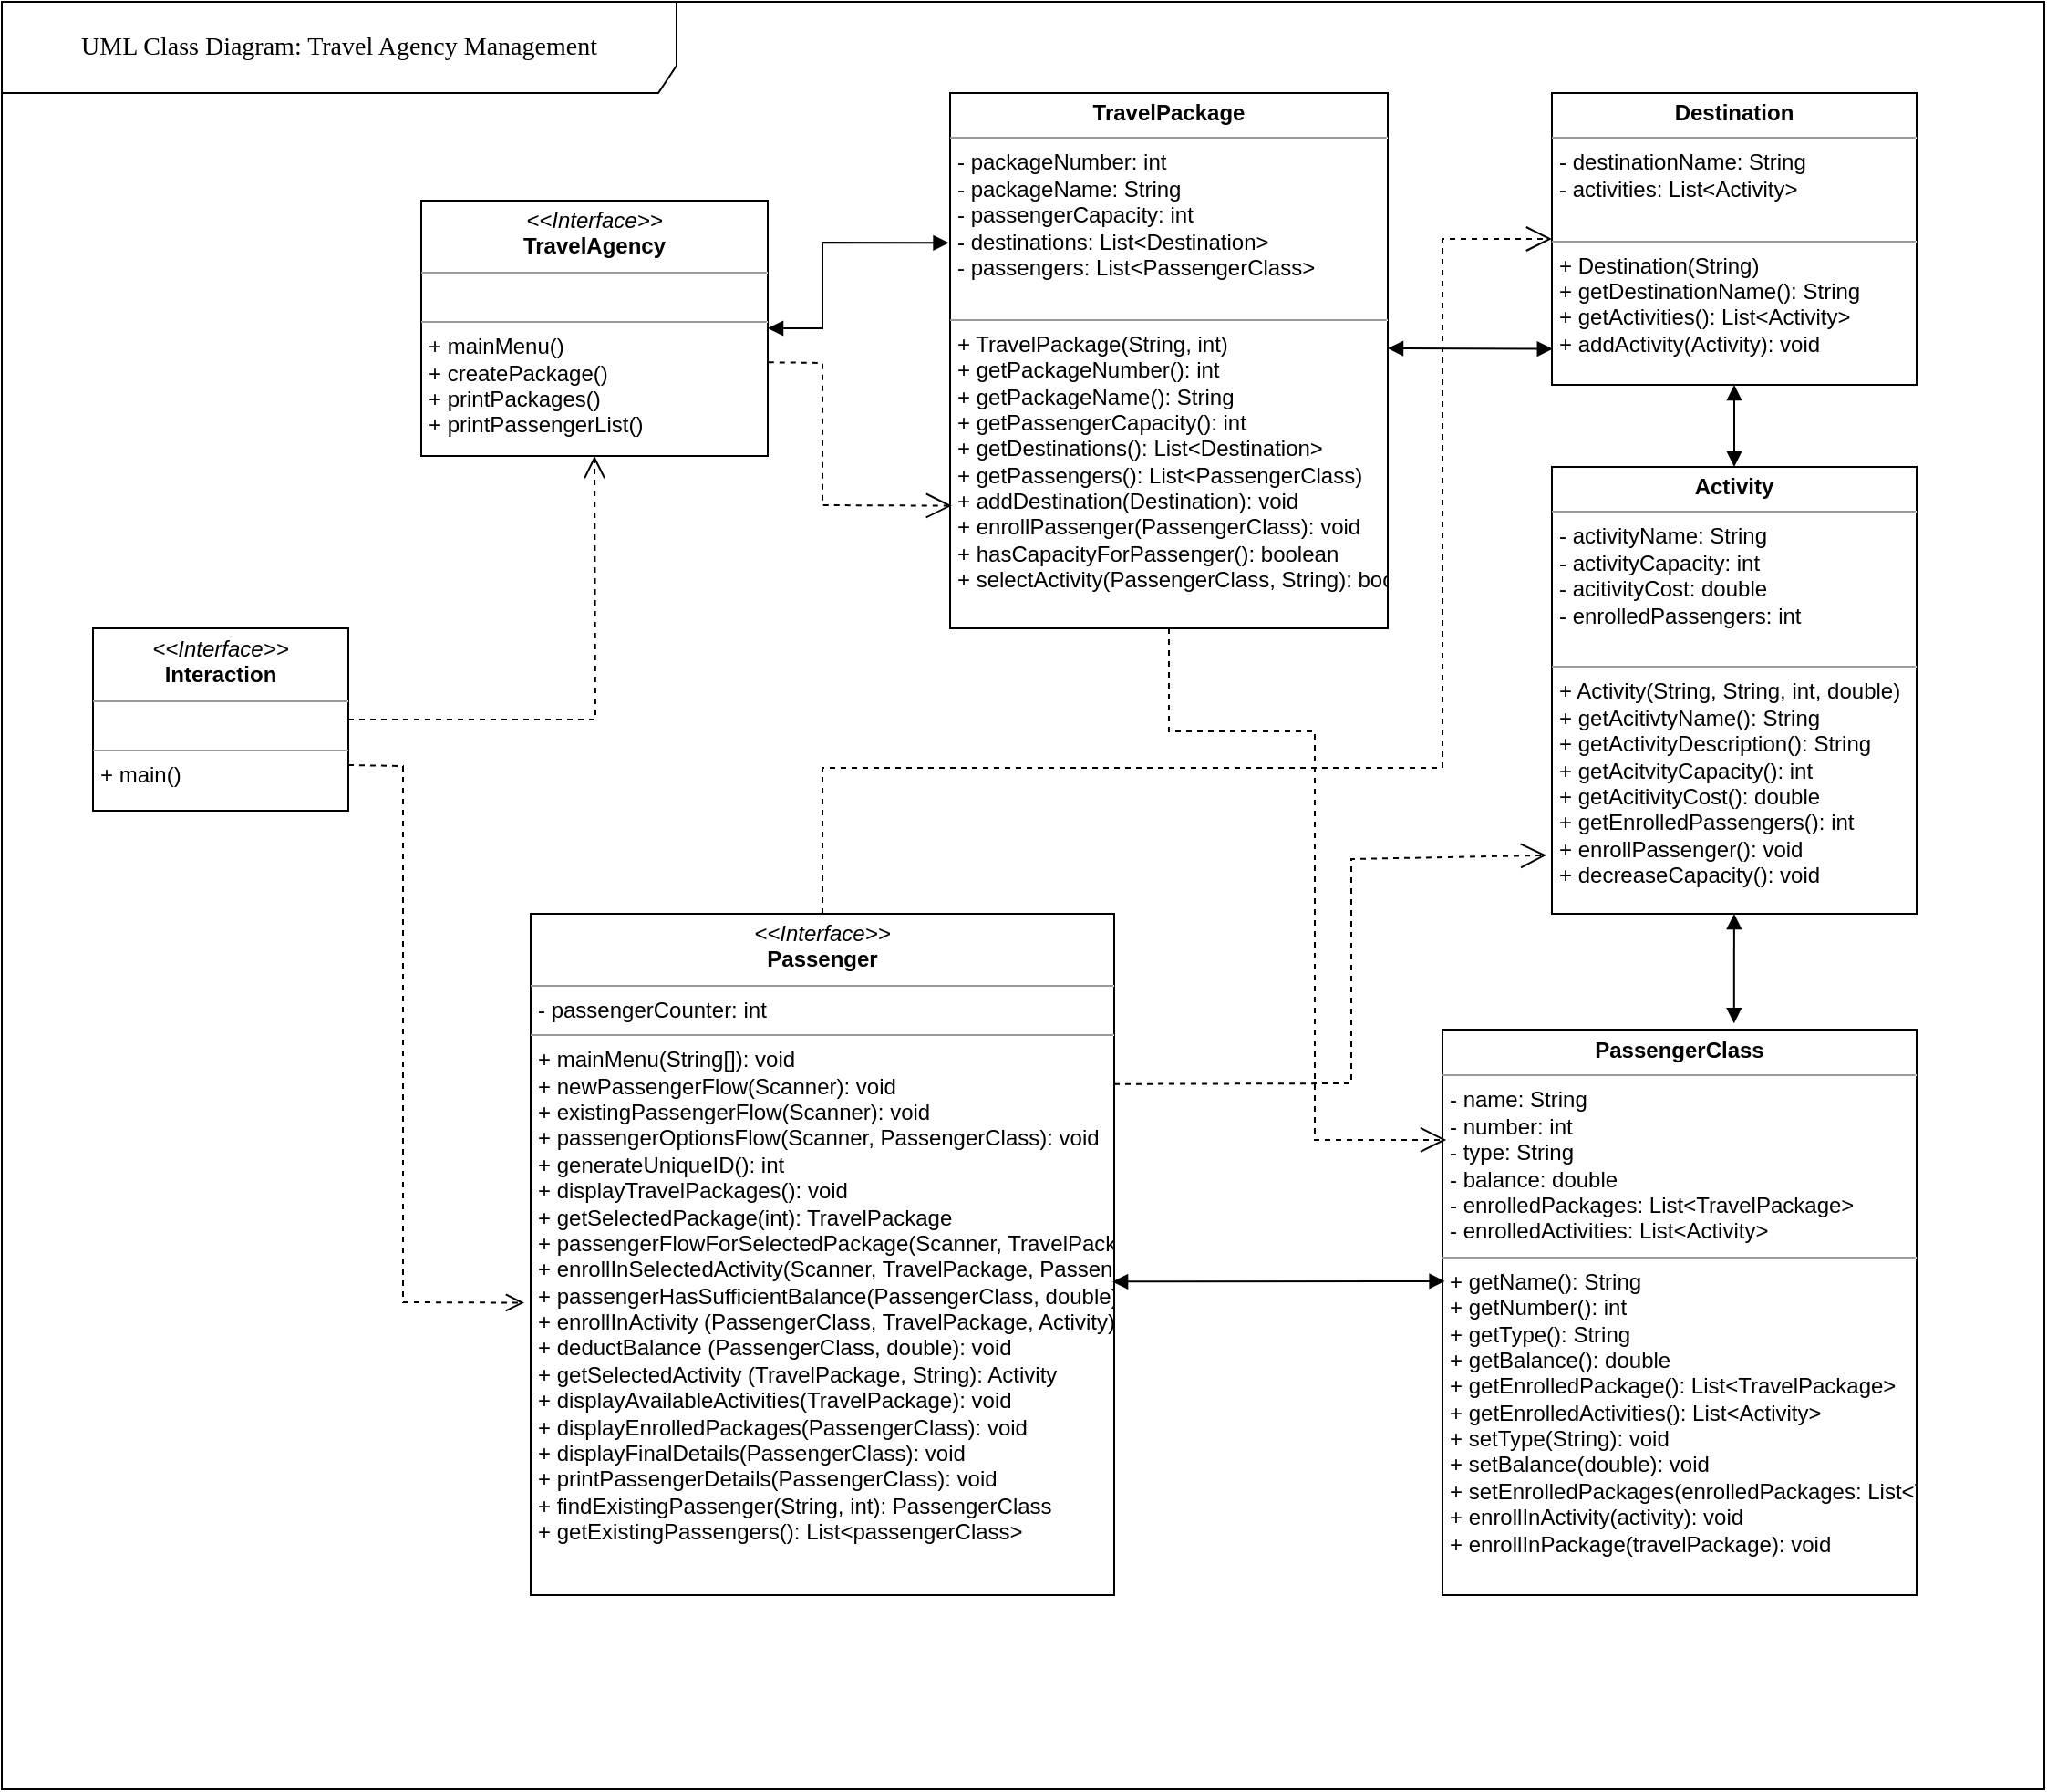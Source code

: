 <mxfile version="23.1.2" type="device">
  <diagram name="Page-1" id="c4acf3e9-155e-7222-9cf6-157b1a14988f">
    <mxGraphModel dx="1290" dy="542" grid="1" gridSize="10" guides="1" tooltips="1" connect="1" arrows="1" fold="1" page="1" pageScale="1" pageWidth="850" pageHeight="1100" background="none" math="0" shadow="0">
      <root>
        <mxCell id="0" />
        <mxCell id="1" parent="0" />
        <mxCell id="17acba5748e5396b-1" value="&lt;font style=&quot;font-size: 14px;&quot;&gt;UML Class Diagram: Travel Agency Management&lt;/font&gt;" style="shape=umlFrame;whiteSpace=wrap;html=1;rounded=0;shadow=0;comic=0;labelBackgroundColor=none;strokeWidth=1;fontFamily=Verdana;fontSize=10;align=center;width=370;height=50;" parent="1" vertex="1">
          <mxGeometry x="150" y="20" width="1120" height="980" as="geometry" />
        </mxCell>
        <mxCell id="5d2195bd80daf111-40" style="edgeStyle=orthogonalEdgeStyle;rounded=0;html=1;dashed=1;labelBackgroundColor=none;startFill=0;endArrow=open;endFill=0;endSize=10;fontFamily=Verdana;fontSize=10;" parent="1" edge="1">
          <mxGeometry relative="1" as="geometry">
            <Array as="points" />
            <mxPoint x="730" y="814.0" as="sourcePoint" />
            <mxPoint x="730" y="838" as="targetPoint" />
          </mxGeometry>
        </mxCell>
        <mxCell id="5d2195bd80daf111-41" style="edgeStyle=orthogonalEdgeStyle;rounded=0;html=1;dashed=1;labelBackgroundColor=none;startFill=0;endArrow=open;endFill=0;endSize=10;fontFamily=Verdana;fontSize=10;" parent="1" edge="1">
          <mxGeometry relative="1" as="geometry">
            <Array as="points" />
            <mxPoint x="730" y="603" as="sourcePoint" />
            <mxPoint x="730" y="628" as="targetPoint" />
          </mxGeometry>
        </mxCell>
        <mxCell id="5d2195bd80daf111-10" value="&lt;p style=&quot;margin:0px;margin-top:4px;text-align:center;&quot;&gt;&lt;i&gt;&amp;lt;&amp;lt;Interface&amp;gt;&amp;gt;&lt;/i&gt;&lt;br&gt;&lt;b&gt;Passenger&lt;/b&gt;&lt;/p&gt;&lt;hr size=&quot;1&quot;&gt;&lt;p style=&quot;margin:0px;margin-left:4px;&quot;&gt;- passengerCounter: int&lt;/p&gt;&lt;hr size=&quot;1&quot;&gt;&lt;p style=&quot;margin:0px;margin-left:4px;&quot;&gt;+ mainMenu(String[]): void&lt;/p&gt;&lt;p style=&quot;margin:0px;margin-left:4px;&quot;&gt;+ newPassengerFlow(Scanner): void&lt;/p&gt;&lt;p style=&quot;margin:0px;margin-left:4px;&quot;&gt;+ existingPassengerFlow(Scanner): void&lt;/p&gt;&lt;p style=&quot;margin:0px;margin-left:4px;&quot;&gt;+ passengerOptionsFlow(Scanner, PassengerClass): void&lt;/p&gt;&lt;p style=&quot;margin:0px;margin-left:4px;&quot;&gt;+ generateUniqueID(): int&lt;/p&gt;&lt;p style=&quot;margin:0px;margin-left:4px;&quot;&gt;+ displayTravelPackages(): void&lt;/p&gt;&lt;p style=&quot;margin:0px;margin-left:4px;&quot;&gt;+ getSelectedPackage(int): TravelPackage&lt;/p&gt;&lt;p style=&quot;margin:0px;margin-left:4px;&quot;&gt;+ passengerFlowForSelectedPackage(Scanner, TravelPackage, PassengerClass): voud&lt;/p&gt;&lt;p style=&quot;margin:0px;margin-left:4px;&quot;&gt;+ enrollInSelectedActivity(Scanner, TravelPackage, PassengerClass, String): void&lt;/p&gt;&lt;p style=&quot;margin:0px;margin-left:4px;&quot;&gt;+ passengerHasSufficientBalance(PassengerClass, double): boolean&lt;/p&gt;&lt;p style=&quot;margin:0px;margin-left:4px;&quot;&gt;+ enrollInActivity (PassengerClass, TravelPackage, Activity): void&lt;/p&gt;&lt;p style=&quot;margin:0px;margin-left:4px;&quot;&gt;+ deductBalance (PassengerClass, double): void&lt;/p&gt;&lt;p style=&quot;margin:0px;margin-left:4px;&quot;&gt;+ getSelectedActivity (TravelPackage, String): Activity&lt;/p&gt;&lt;p style=&quot;margin:0px;margin-left:4px;&quot;&gt;+ displayAvailableActivities(TravelPackage): void&lt;/p&gt;&lt;p style=&quot;margin:0px;margin-left:4px;&quot;&gt;+ displayEnrolledPackages(PassengerClass): void&lt;/p&gt;&lt;p style=&quot;margin:0px;margin-left:4px;&quot;&gt;+ displayFinalDetails(PassengerClass): void&lt;/p&gt;&lt;p style=&quot;margin:0px;margin-left:4px;&quot;&gt;+ printPassengerDetails(PassengerClass): void&lt;/p&gt;&lt;p style=&quot;margin:0px;margin-left:4px;&quot;&gt;+ findExistingPassenger(String, int): PassengerClass&lt;/p&gt;&lt;p style=&quot;margin:0px;margin-left:4px;&quot;&gt;+ getExistingPassengers(): List&amp;lt;passengerClass&amp;gt;&lt;/p&gt;" style="verticalAlign=top;align=left;overflow=fill;fontSize=12;fontFamily=Helvetica;html=1;rounded=0;shadow=0;comic=0;labelBackgroundColor=none;strokeWidth=1" parent="1" vertex="1">
          <mxGeometry x="440" y="520" width="320" height="373.5" as="geometry" />
        </mxCell>
        <mxCell id="5d2195bd80daf111-15" value="&lt;p style=&quot;margin:0px;margin-top:4px;text-align:center;&quot;&gt;&lt;b&gt;PassengerClass&lt;/b&gt;&lt;/p&gt;&lt;hr size=&quot;1&quot;&gt;&lt;p style=&quot;margin:0px;margin-left:4px;&quot;&gt;- name: String&lt;/p&gt;&lt;p style=&quot;margin:0px;margin-left:4px;&quot;&gt;- number: int&lt;/p&gt;&lt;p style=&quot;margin:0px;margin-left:4px;&quot;&gt;- type: String&lt;/p&gt;&lt;p style=&quot;margin:0px;margin-left:4px;&quot;&gt;- balance: double&lt;/p&gt;&lt;p style=&quot;margin:0px;margin-left:4px;&quot;&gt;- enrolledPackages: List&amp;lt;TravelPackage&amp;gt;&lt;/p&gt;&lt;p style=&quot;margin:0px;margin-left:4px;&quot;&gt;- enrolledActivities: List&amp;lt;Activity&amp;gt;&lt;/p&gt;&lt;hr size=&quot;1&quot;&gt;&lt;p style=&quot;margin:0px;margin-left:4px;&quot;&gt;+ getName(): String&lt;br&gt;+ getNumber(): int&amp;nbsp;&lt;/p&gt;&lt;p style=&quot;margin:0px;margin-left:4px;&quot;&gt;+ getType(): String&lt;/p&gt;&lt;p style=&quot;margin:0px;margin-left:4px;&quot;&gt;+ getBalance(): double&lt;/p&gt;&lt;p style=&quot;margin:0px;margin-left:4px;&quot;&gt;+ getEnrolledPackage(): List&amp;lt;TravelPackage&amp;gt;&lt;/p&gt;&lt;p style=&quot;margin:0px;margin-left:4px;&quot;&gt;+ getEnrolledActivities(): List&amp;lt;Activity&amp;gt;&lt;/p&gt;&lt;p style=&quot;margin:0px;margin-left:4px;&quot;&gt;&lt;span style=&quot;background-color: initial;&quot;&gt;+ setType(String): void&lt;/span&gt;&lt;br&gt;&lt;/p&gt;&lt;p style=&quot;margin:0px;margin-left:4px;&quot;&gt;+ setBalance(double): void&lt;/p&gt;&lt;p style=&quot;margin:0px;margin-left:4px;&quot;&gt;+ setEnrolledPackages(enrolledPackages: List&amp;lt;TravelPackage&amp;gt;): void)&lt;/p&gt;&lt;p style=&quot;margin:0px;margin-left:4px;&quot;&gt;+ enrollInActivity(activity): void&lt;/p&gt;&lt;p style=&quot;margin:0px;margin-left:4px;&quot;&gt;+ enrollInPackage(travelPackage): void&lt;/p&gt;" style="verticalAlign=top;align=left;overflow=fill;fontSize=12;fontFamily=Helvetica;html=1;rounded=0;shadow=0;comic=0;labelBackgroundColor=none;strokeWidth=1" parent="1" vertex="1">
          <mxGeometry x="940" y="583.5" width="260" height="310" as="geometry" />
        </mxCell>
        <mxCell id="5d2195bd80daf111-20" value="&lt;p style=&quot;margin:0px;margin-top:4px;text-align:center;&quot;&gt;&lt;i&gt;&amp;lt;&amp;lt;Interface&amp;gt;&amp;gt;&lt;/i&gt;&lt;br&gt;&lt;b&gt;Interaction&lt;/b&gt;&lt;/p&gt;&lt;hr size=&quot;1&quot;&gt;&lt;p style=&quot;margin:0px;margin-left:4px;&quot;&gt;&lt;br&gt;&lt;/p&gt;&lt;hr size=&quot;1&quot;&gt;&lt;p style=&quot;margin:0px;margin-left:4px;&quot;&gt;+ main()&lt;/p&gt;" style="verticalAlign=top;align=left;overflow=fill;fontSize=12;fontFamily=Helvetica;html=1;rounded=0;shadow=0;comic=0;labelBackgroundColor=none;strokeWidth=1" parent="1" vertex="1">
          <mxGeometry x="200" y="363.5" width="140" height="100" as="geometry" />
        </mxCell>
        <mxCell id="6V54_acrPvKVNkN6zJfz-2" value="&lt;p style=&quot;margin:0px;margin-top:4px;text-align:center;&quot;&gt;&lt;b&gt;Activity&lt;/b&gt;&lt;/p&gt;&lt;hr size=&quot;1&quot;&gt;&lt;p style=&quot;margin:0px;margin-left:4px;&quot;&gt;- activityName: String&lt;br&gt;- activityCapacity: int&lt;/p&gt;&lt;p style=&quot;margin:0px;margin-left:4px;&quot;&gt;- acitivityCost: double&lt;/p&gt;&lt;p style=&quot;margin:0px;margin-left:4px;&quot;&gt;- enrolledPassengers: int&lt;/p&gt;&lt;br&gt;&lt;hr size=&quot;1&quot;&gt;&lt;p style=&quot;margin:0px;margin-left:4px;&quot;&gt;+ Activity(String, String, int, double)&lt;/p&gt;&lt;p style=&quot;margin:0px;margin-left:4px;&quot;&gt;+ getAcitivtyName(): String&lt;/p&gt;&lt;p style=&quot;margin:0px;margin-left:4px;&quot;&gt;+ getActivityDescription(): String&lt;/p&gt;&lt;p style=&quot;margin:0px;margin-left:4px;&quot;&gt;+ getAcitvityCapacity(): int&lt;/p&gt;&lt;p style=&quot;margin:0px;margin-left:4px;&quot;&gt;+ getAcitivityCost(): double&lt;/p&gt;&lt;p style=&quot;margin:0px;margin-left:4px;&quot;&gt;+ getEnrolledPassengers(): int&lt;/p&gt;&lt;p style=&quot;margin:0px;margin-left:4px;&quot;&gt;+ enrollPassenger(): void&lt;/p&gt;&lt;p style=&quot;margin:0px;margin-left:4px;&quot;&gt;+ decreaseCapacity(): void&lt;/p&gt;" style="verticalAlign=top;align=left;overflow=fill;fontSize=12;fontFamily=Helvetica;html=1;rounded=0;shadow=0;comic=0;labelBackgroundColor=none;strokeWidth=1" parent="1" vertex="1">
          <mxGeometry x="1000" y="275" width="200" height="245" as="geometry" />
        </mxCell>
        <mxCell id="6V54_acrPvKVNkN6zJfz-3" value="&lt;p style=&quot;margin:0px;margin-top:4px;text-align:center;&quot;&gt;&lt;b&gt;Destination&lt;/b&gt;&lt;/p&gt;&lt;hr size=&quot;1&quot;&gt;&lt;p style=&quot;margin:0px;margin-left:4px;&quot;&gt;- destinationName: String&lt;br&gt;&lt;/p&gt;&lt;p style=&quot;margin:0px;margin-left:4px;&quot;&gt;- activities: List&amp;lt;Activity&amp;gt;&lt;/p&gt;&lt;br&gt;&lt;hr size=&quot;1&quot;&gt;&lt;p style=&quot;margin:0px;margin-left:4px;&quot;&gt;+ Destination(String)&amp;nbsp;&lt;/p&gt;&lt;p style=&quot;margin:0px;margin-left:4px;&quot;&gt;+ getDestinationName(): String&lt;br&gt;&lt;/p&gt;&lt;p style=&quot;margin:0px;margin-left:4px;&quot;&gt;+ getActivities(): List&amp;lt;Activity&amp;gt;&lt;/p&gt;&lt;p style=&quot;margin:0px;margin-left:4px;&quot;&gt;+ addActivity(Activity): void&lt;/p&gt;" style="verticalAlign=top;align=left;overflow=fill;fontSize=12;fontFamily=Helvetica;html=1;rounded=0;shadow=0;comic=0;labelBackgroundColor=none;strokeWidth=1" parent="1" vertex="1">
          <mxGeometry x="1000" y="70" width="200" height="160" as="geometry" />
        </mxCell>
        <mxCell id="6V54_acrPvKVNkN6zJfz-4" value="&lt;p style=&quot;margin:0px;margin-top:4px;text-align:center;&quot;&gt;&lt;b&gt;TravelPackage&lt;/b&gt;&lt;/p&gt;&lt;hr size=&quot;1&quot;&gt;&lt;p style=&quot;margin:0px;margin-left:4px;&quot;&gt;- packageNumber: int&lt;br&gt;&lt;/p&gt;&lt;p style=&quot;margin:0px;margin-left:4px;&quot;&gt;- packageName: String&lt;/p&gt;&lt;p style=&quot;margin:0px;margin-left:4px;&quot;&gt;- passengerCapacity: int&lt;/p&gt;&lt;p style=&quot;margin:0px;margin-left:4px;&quot;&gt;- destinations: List&amp;lt;Destination&amp;gt;&lt;/p&gt;&lt;p style=&quot;margin:0px;margin-left:4px;&quot;&gt;- passengers: List&amp;lt;PassengerClass&amp;gt;&lt;/p&gt;&lt;br&gt;&lt;hr size=&quot;1&quot;&gt;&lt;p style=&quot;margin:0px;margin-left:4px;&quot;&gt;+ TravelPackage(String, int)&lt;/p&gt;&lt;p style=&quot;margin:0px;margin-left:4px;&quot;&gt;+ getPackageNumber(): int&lt;/p&gt;&lt;p style=&quot;margin:0px;margin-left:4px;&quot;&gt;+ getPackageName(): String&lt;/p&gt;&lt;p style=&quot;margin:0px;margin-left:4px;&quot;&gt;+ getPassengerCapacity(): int&lt;/p&gt;&lt;p style=&quot;margin:0px;margin-left:4px;&quot;&gt;+ getDestinations(): List&amp;lt;Destination&amp;gt;&lt;/p&gt;&lt;p style=&quot;margin:0px;margin-left:4px;&quot;&gt;+ getPassengers(): List&amp;lt;PassengerClass)&lt;/p&gt;&lt;p style=&quot;margin:0px;margin-left:4px;&quot;&gt;+ addDestination(Destination): void&lt;/p&gt;&lt;p style=&quot;margin:0px;margin-left:4px;&quot;&gt;+ enrollPassenger(PassengerClass): void&lt;/p&gt;&lt;p style=&quot;margin:0px;margin-left:4px;&quot;&gt;+ hasCapacityForPassenger(): boolean&lt;/p&gt;&lt;p style=&quot;margin:0px;margin-left:4px;&quot;&gt;+ selectActivity(PassengerClass, String): boolean&lt;/p&gt;" style="verticalAlign=top;align=left;overflow=fill;fontSize=12;fontFamily=Helvetica;html=1;rounded=0;shadow=0;comic=0;labelBackgroundColor=none;strokeWidth=1" parent="1" vertex="1">
          <mxGeometry x="670" y="70" width="240" height="293.5" as="geometry" />
        </mxCell>
        <mxCell id="6V54_acrPvKVNkN6zJfz-6" value="" style="edgeStyle=orthogonalEdgeStyle;rounded=0;html=1;dashed=1;labelBackgroundColor=none;startFill=0;endArrow=open;endFill=0;endSize=10;fontFamily=Verdana;fontSize=10;" parent="1" source="5d2195bd80daf111-20" edge="1">
          <mxGeometry relative="1" as="geometry">
            <Array as="points" />
            <mxPoint x="130" y="550" as="sourcePoint" />
            <mxPoint x="475" y="269" as="targetPoint" />
          </mxGeometry>
        </mxCell>
        <mxCell id="5d2195bd80daf111-12" value="&lt;p style=&quot;margin:0px;margin-top:4px;text-align:center;&quot;&gt;&lt;i&gt;&amp;lt;&amp;lt;Interface&amp;gt;&amp;gt;&lt;/i&gt;&lt;br&gt;&lt;b&gt;TravelAgency&lt;/b&gt;&lt;/p&gt;&lt;hr size=&quot;1&quot;&gt;&lt;p style=&quot;margin:0px;margin-left:4px;&quot;&gt;&lt;br&gt;&lt;/p&gt;&lt;hr size=&quot;1&quot;&gt;&lt;p style=&quot;margin:0px;margin-left:4px;&quot;&gt;+ mainMenu()&lt;/p&gt;&lt;p style=&quot;margin:0px;margin-left:4px;&quot;&gt;+ createPackage()&lt;/p&gt;&lt;p style=&quot;margin:0px;margin-left:4px;&quot;&gt;+ printPackages()&lt;/p&gt;&lt;p style=&quot;margin:0px;margin-left:4px;&quot;&gt;+ printPassengerList()&lt;/p&gt;" style="verticalAlign=top;align=left;overflow=fill;fontSize=12;fontFamily=Helvetica;html=1;rounded=0;shadow=0;comic=0;labelBackgroundColor=none;strokeWidth=1" parent="1" vertex="1">
          <mxGeometry x="380" y="129" width="190" height="140" as="geometry" />
        </mxCell>
        <mxCell id="6V54_acrPvKVNkN6zJfz-7" value="" style="endArrow=open;endSize=12;dashed=1;html=1;rounded=0;exitX=1.002;exitY=0.633;exitDx=0;exitDy=0;entryX=0.004;entryY=0.771;entryDx=0;entryDy=0;entryPerimeter=0;exitPerimeter=0;" parent="1" source="5d2195bd80daf111-12" target="6V54_acrPvKVNkN6zJfz-4" edge="1">
          <mxGeometry width="160" relative="1" as="geometry">
            <mxPoint x="490" y="239" as="sourcePoint" />
            <mxPoint x="650" y="239.41" as="targetPoint" />
            <Array as="points">
              <mxPoint x="600" y="218" />
              <mxPoint x="600" y="260" />
              <mxPoint x="600" y="296" />
            </Array>
          </mxGeometry>
        </mxCell>
        <mxCell id="6V54_acrPvKVNkN6zJfz-8" value="" style="html=1;verticalAlign=bottom;endArrow=open;dashed=1;endSize=8;curved=0;rounded=0;exitX=1;exitY=0.75;exitDx=0;exitDy=0;entryX=-0.011;entryY=0.571;entryDx=0;entryDy=0;entryPerimeter=0;" parent="1" source="5d2195bd80daf111-20" target="5d2195bd80daf111-10" edge="1">
          <mxGeometry relative="1" as="geometry">
            <mxPoint x="620" y="320" as="sourcePoint" />
            <mxPoint x="540" y="320" as="targetPoint" />
            <Array as="points">
              <mxPoint x="370" y="439" />
              <mxPoint x="370" y="580" />
              <mxPoint x="370" y="733" />
            </Array>
          </mxGeometry>
        </mxCell>
        <mxCell id="6V54_acrPvKVNkN6zJfz-11" value="" style="endArrow=block;startArrow=block;endFill=1;startFill=1;html=1;rounded=0;exitX=1;exitY=0.5;exitDx=0;exitDy=0;entryX=-0.003;entryY=0.28;entryDx=0;entryDy=0;entryPerimeter=0;" parent="1" source="5d2195bd80daf111-12" target="6V54_acrPvKVNkN6zJfz-4" edge="1">
          <mxGeometry width="160" relative="1" as="geometry">
            <mxPoint x="690" y="320" as="sourcePoint" />
            <mxPoint x="850" y="320" as="targetPoint" />
            <Array as="points">
              <mxPoint x="600" y="199" />
              <mxPoint x="600" y="152" />
            </Array>
          </mxGeometry>
        </mxCell>
        <mxCell id="6V54_acrPvKVNkN6zJfz-16" value="" style="endArrow=block;startArrow=block;endFill=1;startFill=1;html=1;rounded=0;entryX=0.5;entryY=0;entryDx=0;entryDy=0;" parent="1" source="6V54_acrPvKVNkN6zJfz-3" target="6V54_acrPvKVNkN6zJfz-2" edge="1">
          <mxGeometry width="160" relative="1" as="geometry">
            <mxPoint x="660" y="220" as="sourcePoint" />
            <mxPoint x="820" y="220" as="targetPoint" />
          </mxGeometry>
        </mxCell>
        <mxCell id="6V54_acrPvKVNkN6zJfz-18" value="" style="endArrow=block;startArrow=block;endFill=1;startFill=1;html=1;rounded=0;exitX=1;exitY=0.5;exitDx=0;exitDy=0;entryX=0.002;entryY=0.919;entryDx=0;entryDy=0;entryPerimeter=0;" parent="1" edge="1">
          <mxGeometry width="160" relative="1" as="geometry">
            <mxPoint x="910" y="210" as="sourcePoint" />
            <mxPoint x="1000.4" y="210.29" as="targetPoint" />
          </mxGeometry>
        </mxCell>
        <mxCell id="6V54_acrPvKVNkN6zJfz-19" value="" style="endArrow=block;startArrow=block;endFill=1;startFill=1;html=1;rounded=0;exitX=0.997;exitY=0.54;exitDx=0;exitDy=0;exitPerimeter=0;entryX=0.005;entryY=0.445;entryDx=0;entryDy=0;entryPerimeter=0;" parent="1" source="5d2195bd80daf111-10" target="5d2195bd80daf111-15" edge="1">
          <mxGeometry width="160" relative="1" as="geometry">
            <mxPoint x="780" y="720" as="sourcePoint" />
            <mxPoint x="940" y="720" as="targetPoint" />
          </mxGeometry>
        </mxCell>
        <mxCell id="6V54_acrPvKVNkN6zJfz-20" value="" style="endArrow=block;startArrow=block;endFill=1;startFill=1;html=1;rounded=0;entryX=0.615;entryY=-0.011;entryDx=0;entryDy=0;entryPerimeter=0;" parent="1" source="6V54_acrPvKVNkN6zJfz-2" target="5d2195bd80daf111-15" edge="1">
          <mxGeometry width="160" relative="1" as="geometry">
            <mxPoint x="990" y="540" as="sourcePoint" />
            <mxPoint x="1150" y="540" as="targetPoint" />
          </mxGeometry>
        </mxCell>
        <mxCell id="6V54_acrPvKVNkN6zJfz-22" value="" style="endArrow=open;endSize=12;dashed=1;html=1;rounded=0;exitX=0.5;exitY=0;exitDx=0;exitDy=0;entryX=0;entryY=0.5;entryDx=0;entryDy=0;" parent="1" source="5d2195bd80daf111-10" target="6V54_acrPvKVNkN6zJfz-3" edge="1">
          <mxGeometry width="160" relative="1" as="geometry">
            <mxPoint x="990" y="540" as="sourcePoint" />
            <mxPoint x="1150" y="540" as="targetPoint" />
            <Array as="points">
              <mxPoint x="600" y="440" />
              <mxPoint x="940" y="440" />
              <mxPoint x="940" y="150" />
            </Array>
          </mxGeometry>
        </mxCell>
        <mxCell id="6V54_acrPvKVNkN6zJfz-23" value="" style="endArrow=open;endSize=12;dashed=1;html=1;rounded=0;entryX=0.008;entryY=0.195;entryDx=0;entryDy=0;entryPerimeter=0;exitX=0.5;exitY=1;exitDx=0;exitDy=0;" parent="1" source="6V54_acrPvKVNkN6zJfz-4" target="5d2195bd80daf111-15" edge="1">
          <mxGeometry width="160" relative="1" as="geometry">
            <mxPoint x="750" y="480" as="sourcePoint" />
            <mxPoint x="910" y="480" as="targetPoint" />
            <Array as="points">
              <mxPoint x="790" y="420" />
              <mxPoint x="870" y="420" />
              <mxPoint x="870" y="644" />
            </Array>
          </mxGeometry>
        </mxCell>
        <mxCell id="6V54_acrPvKVNkN6zJfz-26" value="" style="endArrow=open;endSize=12;dashed=1;html=1;rounded=0;exitX=1;exitY=0.25;exitDx=0;exitDy=0;entryX=-0.015;entryY=0.869;entryDx=0;entryDy=0;entryPerimeter=0;" parent="1" source="5d2195bd80daf111-10" target="6V54_acrPvKVNkN6zJfz-2" edge="1">
          <mxGeometry width="160" relative="1" as="geometry">
            <mxPoint x="990" y="540" as="sourcePoint" />
            <mxPoint x="1150" y="540" as="targetPoint" />
            <Array as="points">
              <mxPoint x="890" y="613" />
              <mxPoint x="890" y="490" />
            </Array>
          </mxGeometry>
        </mxCell>
      </root>
    </mxGraphModel>
  </diagram>
</mxfile>
